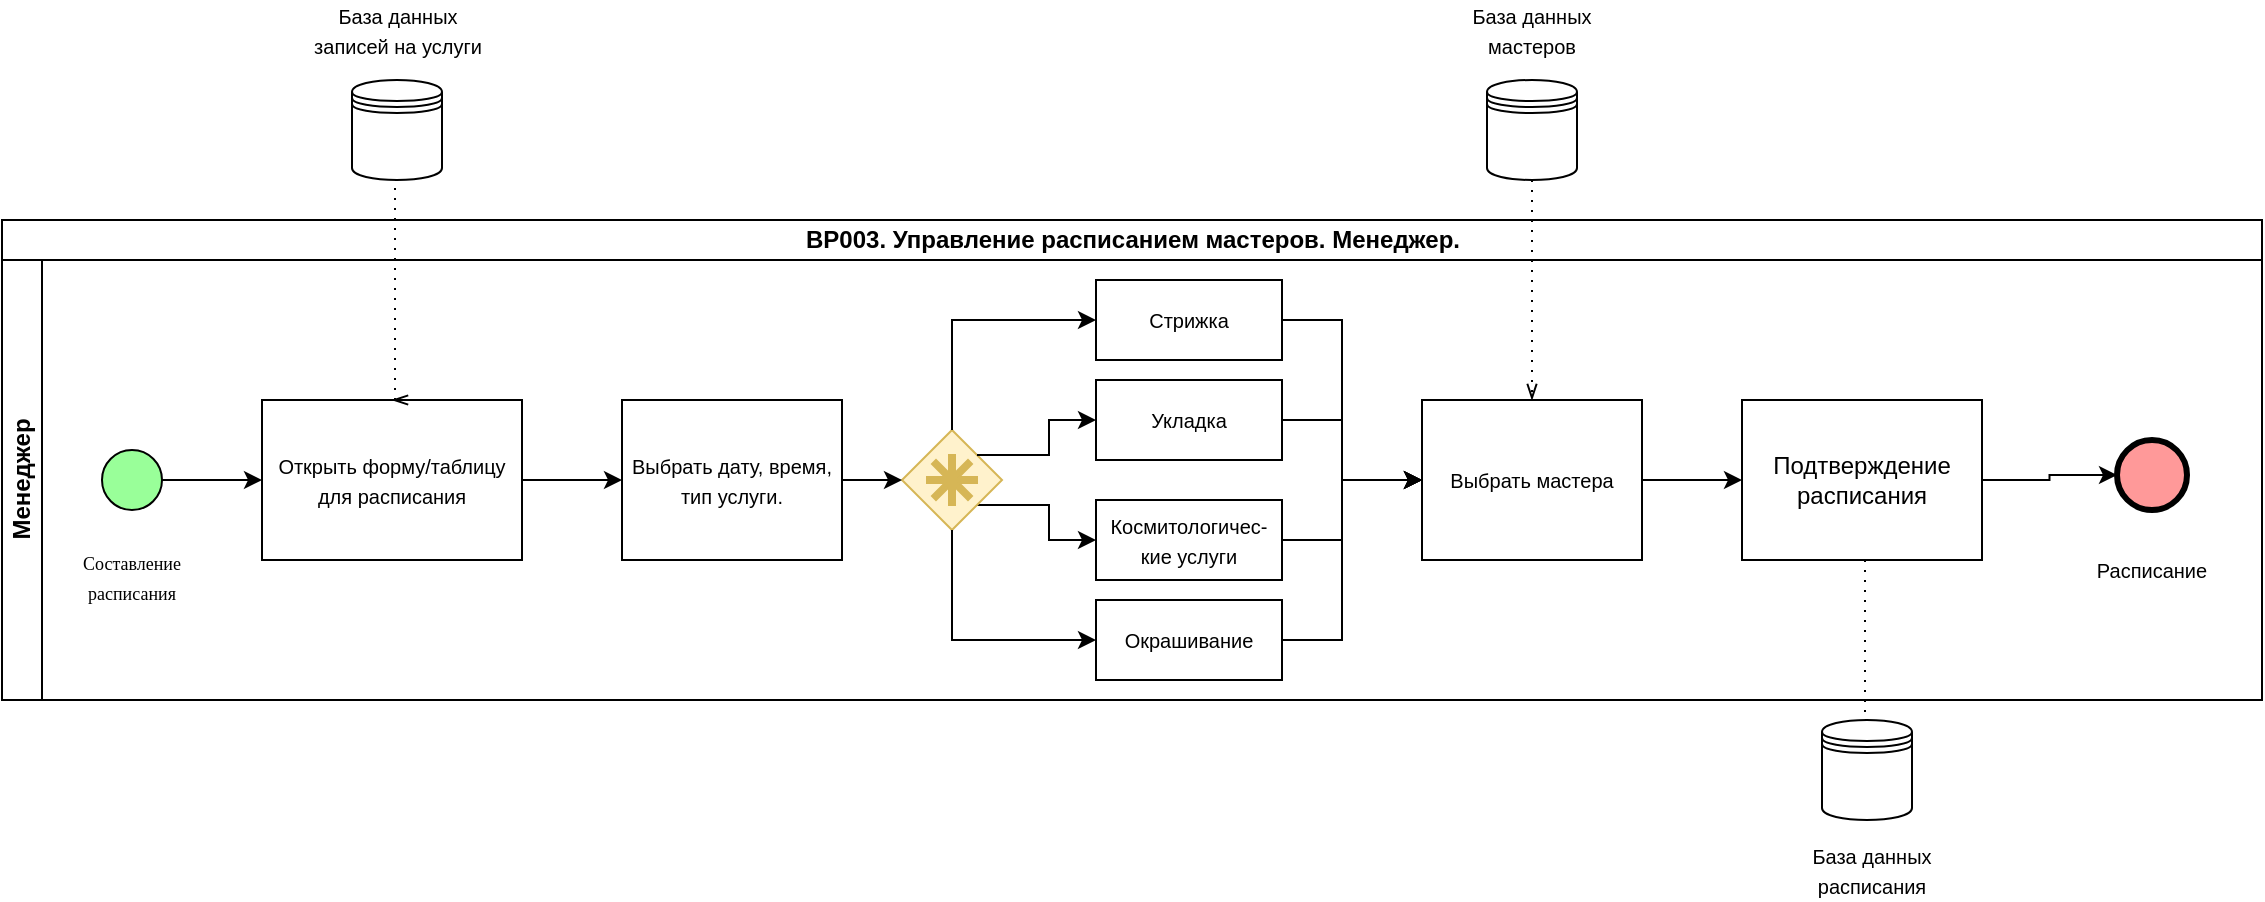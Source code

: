 <mxfile version="26.1.0">
  <diagram name="Страница — 1" id="nc_g5C7sCWomOyvMDTg2">
    <mxGraphModel dx="1506" dy="2045" grid="1" gridSize="10" guides="1" tooltips="1" connect="1" arrows="1" fold="1" page="1" pageScale="1" pageWidth="827" pageHeight="1169" math="0" shadow="0">
      <root>
        <mxCell id="0" />
        <mxCell id="1" parent="0" />
        <mxCell id="5ZHukqqLrb58eQnSWOvj-1" value="BP003. Управление расписанием мастеров. Менеджер." style="swimlane;childLayout=stackLayout;resizeParent=1;resizeParentMax=0;horizontal=1;startSize=20;horizontalStack=0;html=1;" vertex="1" parent="1">
          <mxGeometry x="150" y="40" width="1130" height="240" as="geometry">
            <mxRectangle x="150" y="40" width="60" height="30" as="alternateBounds" />
          </mxGeometry>
        </mxCell>
        <mxCell id="5ZHukqqLrb58eQnSWOvj-2" value="Менеджер" style="swimlane;startSize=20;horizontal=0;html=1;" vertex="1" parent="5ZHukqqLrb58eQnSWOvj-1">
          <mxGeometry y="20" width="1130" height="220" as="geometry" />
        </mxCell>
        <mxCell id="5ZHukqqLrb58eQnSWOvj-155" value="" style="points=[[0.145,0.145,0],[0.5,0,0],[0.855,0.145,0],[1,0.5,0],[0.855,0.855,0],[0.5,1,0],[0.145,0.855,0],[0,0.5,0]];shape=mxgraph.bpmn.event;html=1;verticalLabelPosition=bottom;labelBackgroundColor=#ffffff;verticalAlign=top;align=center;perimeter=ellipsePerimeter;outlineConnect=0;aspect=fixed;outline=end;symbol=terminate2;fillColor=light-dark(#FF9999,var(--ge-dark-color, #121212));" vertex="1" parent="5ZHukqqLrb58eQnSWOvj-2">
          <mxGeometry x="1057.5" y="90" width="35" height="35" as="geometry" />
        </mxCell>
        <mxCell id="5ZHukqqLrb58eQnSWOvj-164" value="&lt;span style=&quot;font-size: 10px;&quot;&gt;Расписание&lt;/span&gt;" style="text;html=1;align=center;verticalAlign=middle;whiteSpace=wrap;rounded=0;" vertex="1" parent="5ZHukqqLrb58eQnSWOvj-2">
          <mxGeometry x="1030" y="140" width="90" height="30" as="geometry" />
        </mxCell>
        <mxCell id="5ZHukqqLrb58eQnSWOvj-6" value="" style="ellipse;whiteSpace=wrap;html=1;aspect=fixed;fillColor=light-dark(#99FF99,var(--ge-dark-color, #121212));" vertex="1" parent="5ZHukqqLrb58eQnSWOvj-2">
          <mxGeometry x="50" y="95" width="30" height="30" as="geometry" />
        </mxCell>
        <mxCell id="5ZHukqqLrb58eQnSWOvj-7" value="" style="endArrow=classic;html=1;rounded=0;exitX=1;exitY=0.5;exitDx=0;exitDy=0;" edge="1" parent="5ZHukqqLrb58eQnSWOvj-2" source="5ZHukqqLrb58eQnSWOvj-6">
          <mxGeometry width="50" height="50" relative="1" as="geometry">
            <mxPoint x="320" y="280" as="sourcePoint" />
            <mxPoint x="130" y="110" as="targetPoint" />
          </mxGeometry>
        </mxCell>
        <mxCell id="5ZHukqqLrb58eQnSWOvj-89" value="&lt;font style=&quot;font-size: 9px;&quot; face=&quot;Times New Roman&quot;&gt;Составление расписания&lt;/font&gt;" style="text;html=1;align=center;verticalAlign=middle;whiteSpace=wrap;rounded=0;" vertex="1" parent="5ZHukqqLrb58eQnSWOvj-2">
          <mxGeometry x="30" y="125" width="70" height="65" as="geometry" />
        </mxCell>
        <mxCell id="5ZHukqqLrb58eQnSWOvj-121" value="" style="edgeStyle=orthogonalEdgeStyle;rounded=0;orthogonalLoop=1;jettySize=auto;html=1;" edge="1" parent="5ZHukqqLrb58eQnSWOvj-2" source="5ZHukqqLrb58eQnSWOvj-117" target="5ZHukqqLrb58eQnSWOvj-120">
          <mxGeometry relative="1" as="geometry" />
        </mxCell>
        <mxCell id="5ZHukqqLrb58eQnSWOvj-117" value="&lt;font style=&quot;font-size: 10px;&quot;&gt;Открыть форму/таблицу для расписания&lt;/font&gt;" style="points=[[0.25,0,0],[0.5,0,0],[0.75,0,0],[1,0.25,0],[1,0.5,0],[1,0.75,0],[0.75,1,0],[0.5,1,0],[0.25,1,0],[0,0.75,0],[0,0.5,0],[0,0.25,0]];shape=mxgraph.bpmn.task2;whiteSpace=wrap;rectStyle=rounded;size=10;html=1;container=1;expand=0;collapsible=0;taskMarker=user;" vertex="1" parent="5ZHukqqLrb58eQnSWOvj-2">
          <mxGeometry x="130" y="70" width="130" height="80" as="geometry" />
        </mxCell>
        <mxCell id="5ZHukqqLrb58eQnSWOvj-120" value="&lt;font style=&quot;font-size: 10px;&quot;&gt;Выбрать дату, время, тип услуги.&lt;/font&gt;" style="points=[[0.25,0,0],[0.5,0,0],[0.75,0,0],[1,0.25,0],[1,0.5,0],[1,0.75,0],[0.75,1,0],[0.5,1,0],[0.25,1,0],[0,0.75,0],[0,0.5,0],[0,0.25,0]];shape=mxgraph.bpmn.task2;whiteSpace=wrap;rectStyle=rounded;size=10;html=1;container=1;expand=0;collapsible=0;taskMarker=user;" vertex="1" parent="5ZHukqqLrb58eQnSWOvj-2">
          <mxGeometry x="310" y="70" width="110" height="80" as="geometry" />
        </mxCell>
        <mxCell id="5ZHukqqLrb58eQnSWOvj-171" style="edgeStyle=orthogonalEdgeStyle;rounded=0;orthogonalLoop=1;jettySize=auto;html=1;exitX=0.75;exitY=0.75;exitDx=0;exitDy=0;exitPerimeter=0;" edge="1" parent="5ZHukqqLrb58eQnSWOvj-2" source="5ZHukqqLrb58eQnSWOvj-172" target="5ZHukqqLrb58eQnSWOvj-177">
          <mxGeometry relative="1" as="geometry" />
        </mxCell>
        <mxCell id="5ZHukqqLrb58eQnSWOvj-172" value="" style="points=[[0.25,0.25,0],[0.5,0,0],[0.75,0.25,0],[1,0.5,0],[0.75,0.75,0],[0.5,1,0],[0.25,0.75,0],[0,0.5,0]];shape=mxgraph.bpmn.gateway2;html=1;verticalLabelPosition=bottom;labelBackgroundColor=#ffffff;verticalAlign=top;align=center;perimeter=rhombusPerimeter;outlineConnect=0;outline=none;symbol=none;gwType=complex;fillColor=#fff2cc;strokeColor=#d6b656;" vertex="1" parent="5ZHukqqLrb58eQnSWOvj-2">
          <mxGeometry x="450" y="85" width="50" height="50" as="geometry" />
        </mxCell>
        <mxCell id="5ZHukqqLrb58eQnSWOvj-173" style="edgeStyle=orthogonalEdgeStyle;rounded=0;orthogonalLoop=1;jettySize=auto;html=1;exitX=1;exitY=0.5;exitDx=0;exitDy=0;exitPerimeter=0;" edge="1" parent="5ZHukqqLrb58eQnSWOvj-2" source="5ZHukqqLrb58eQnSWOvj-174">
          <mxGeometry relative="1" as="geometry">
            <mxPoint x="710" y="110" as="targetPoint" />
            <Array as="points">
              <mxPoint x="670" y="80" />
              <mxPoint x="670" y="110" />
            </Array>
          </mxGeometry>
        </mxCell>
        <mxCell id="5ZHukqqLrb58eQnSWOvj-174" value="&lt;font style=&quot;font-size: 10px;&quot;&gt;Укладка&lt;/font&gt;" style="points=[[0.25,0,0],[0.5,0,0],[0.75,0,0],[1,0.25,0],[1,0.5,0],[1,0.75,0],[0.75,1,0],[0.5,1,0],[0.25,1,0],[0,0.75,0],[0,0.5,0],[0,0.25,0]];shape=mxgraph.bpmn.task2;whiteSpace=wrap;rectStyle=rounded;size=10;html=1;container=1;expand=0;collapsible=0;taskMarker=abstract;" vertex="1" parent="5ZHukqqLrb58eQnSWOvj-2">
          <mxGeometry x="547" y="60" width="93" height="40" as="geometry" />
        </mxCell>
        <mxCell id="5ZHukqqLrb58eQnSWOvj-175" value="&lt;font style=&quot;font-size: 10px;&quot;&gt;Стрижка&lt;/font&gt;" style="points=[[0.25,0,0],[0.5,0,0],[0.75,0,0],[1,0.25,0],[1,0.5,0],[1,0.75,0],[0.75,1,0],[0.5,1,0],[0.25,1,0],[0,0.75,0],[0,0.5,0],[0,0.25,0]];shape=mxgraph.bpmn.task2;whiteSpace=wrap;rectStyle=rounded;size=10;html=1;container=1;expand=0;collapsible=0;taskMarker=abstract;" vertex="1" parent="5ZHukqqLrb58eQnSWOvj-2">
          <mxGeometry x="547" y="10" width="93" height="40" as="geometry" />
        </mxCell>
        <mxCell id="5ZHukqqLrb58eQnSWOvj-176" style="edgeStyle=orthogonalEdgeStyle;rounded=0;orthogonalLoop=1;jettySize=auto;html=1;exitX=1;exitY=0.5;exitDx=0;exitDy=0;exitPerimeter=0;" edge="1" parent="5ZHukqqLrb58eQnSWOvj-2" source="5ZHukqqLrb58eQnSWOvj-177">
          <mxGeometry relative="1" as="geometry">
            <mxPoint x="710" y="110" as="targetPoint" />
            <Array as="points">
              <mxPoint x="670" y="140" />
              <mxPoint x="670" y="110" />
            </Array>
          </mxGeometry>
        </mxCell>
        <mxCell id="5ZHukqqLrb58eQnSWOvj-177" value="&lt;font style=&quot;font-size: 10px;&quot;&gt;Космитологичес-кие услуги&lt;/font&gt;" style="points=[[0.25,0,0],[0.5,0,0],[0.75,0,0],[1,0.25,0],[1,0.5,0],[1,0.75,0],[0.75,1,0],[0.5,1,0],[0.25,1,0],[0,0.75,0],[0,0.5,0],[0,0.25,0]];shape=mxgraph.bpmn.task2;whiteSpace=wrap;rectStyle=rounded;size=10;html=1;container=1;expand=0;collapsible=0;taskMarker=abstract;" vertex="1" parent="5ZHukqqLrb58eQnSWOvj-2">
          <mxGeometry x="547" y="120" width="93" height="40" as="geometry" />
        </mxCell>
        <mxCell id="5ZHukqqLrb58eQnSWOvj-179" style="edgeStyle=orthogonalEdgeStyle;rounded=0;orthogonalLoop=1;jettySize=auto;html=1;exitX=0.5;exitY=0;exitDx=0;exitDy=0;exitPerimeter=0;entryX=0;entryY=0.5;entryDx=0;entryDy=0;entryPerimeter=0;" edge="1" parent="5ZHukqqLrb58eQnSWOvj-2" source="5ZHukqqLrb58eQnSWOvj-172" target="5ZHukqqLrb58eQnSWOvj-175">
          <mxGeometry relative="1" as="geometry" />
        </mxCell>
        <mxCell id="5ZHukqqLrb58eQnSWOvj-180" style="edgeStyle=orthogonalEdgeStyle;rounded=0;orthogonalLoop=1;jettySize=auto;html=1;exitX=0.5;exitY=1;exitDx=0;exitDy=0;exitPerimeter=0;entryX=0;entryY=0.5;entryDx=0;entryDy=0;entryPerimeter=0;" edge="1" parent="5ZHukqqLrb58eQnSWOvj-2" source="5ZHukqqLrb58eQnSWOvj-172">
          <mxGeometry relative="1" as="geometry">
            <mxPoint x="547" y="190" as="targetPoint" />
            <Array as="points">
              <mxPoint x="475" y="190" />
            </Array>
          </mxGeometry>
        </mxCell>
        <mxCell id="5ZHukqqLrb58eQnSWOvj-181" style="edgeStyle=orthogonalEdgeStyle;rounded=0;orthogonalLoop=1;jettySize=auto;html=1;exitX=0.75;exitY=0.25;exitDx=0;exitDy=0;exitPerimeter=0;entryX=0;entryY=0.5;entryDx=0;entryDy=0;entryPerimeter=0;" edge="1" parent="5ZHukqqLrb58eQnSWOvj-2" source="5ZHukqqLrb58eQnSWOvj-172" target="5ZHukqqLrb58eQnSWOvj-174">
          <mxGeometry relative="1" as="geometry" />
        </mxCell>
        <mxCell id="5ZHukqqLrb58eQnSWOvj-183" style="edgeStyle=orthogonalEdgeStyle;rounded=0;orthogonalLoop=1;jettySize=auto;html=1;exitX=1;exitY=0.5;exitDx=0;exitDy=0;exitPerimeter=0;entryX=0;entryY=0.5;entryDx=0;entryDy=0;entryPerimeter=0;" edge="1" parent="5ZHukqqLrb58eQnSWOvj-2" source="5ZHukqqLrb58eQnSWOvj-175">
          <mxGeometry relative="1" as="geometry">
            <Array as="points">
              <mxPoint x="670" y="30" />
              <mxPoint x="670" y="110" />
            </Array>
            <mxPoint x="710.0" y="110" as="targetPoint" />
          </mxGeometry>
        </mxCell>
        <mxCell id="5ZHukqqLrb58eQnSWOvj-184" style="edgeStyle=orthogonalEdgeStyle;rounded=0;orthogonalLoop=1;jettySize=auto;html=1;exitX=1;exitY=0.5;exitDx=0;exitDy=0;exitPerimeter=0;entryX=0;entryY=0.5;entryDx=0;entryDy=0;entryPerimeter=0;" edge="1" parent="5ZHukqqLrb58eQnSWOvj-2">
          <mxGeometry relative="1" as="geometry">
            <Array as="points">
              <mxPoint x="670" y="190" />
              <mxPoint x="670" y="110" />
            </Array>
            <mxPoint x="640.0" y="190" as="sourcePoint" />
            <mxPoint x="710.0" y="110" as="targetPoint" />
          </mxGeometry>
        </mxCell>
        <mxCell id="5ZHukqqLrb58eQnSWOvj-178" value="&lt;font style=&quot;font-size: 10px;&quot;&gt;Окрашивание&lt;/font&gt;" style="points=[[0.25,0,0],[0.5,0,0],[0.75,0,0],[1,0.25,0],[1,0.5,0],[1,0.75,0],[0.75,1,0],[0.5,1,0],[0.25,1,0],[0,0.75,0],[0,0.5,0],[0,0.25,0]];shape=mxgraph.bpmn.task2;whiteSpace=wrap;rectStyle=rounded;size=10;html=1;container=1;expand=0;collapsible=0;taskMarker=abstract;" vertex="1" parent="5ZHukqqLrb58eQnSWOvj-2">
          <mxGeometry x="547" y="170" width="93" height="40" as="geometry" />
        </mxCell>
        <mxCell id="5ZHukqqLrb58eQnSWOvj-186" style="edgeStyle=orthogonalEdgeStyle;rounded=0;orthogonalLoop=1;jettySize=auto;html=1;exitX=1;exitY=0.5;exitDx=0;exitDy=0;exitPerimeter=0;entryX=0;entryY=0.5;entryDx=0;entryDy=0;entryPerimeter=0;" edge="1" parent="5ZHukqqLrb58eQnSWOvj-2" source="5ZHukqqLrb58eQnSWOvj-120" target="5ZHukqqLrb58eQnSWOvj-172">
          <mxGeometry relative="1" as="geometry" />
        </mxCell>
        <mxCell id="5ZHukqqLrb58eQnSWOvj-189" value="&lt;font style=&quot;font-size: 10px;&quot;&gt;Выбрать мастера&lt;/font&gt;" style="points=[[0.25,0,0],[0.5,0,0],[0.75,0,0],[1,0.25,0],[1,0.5,0],[1,0.75,0],[0.75,1,0],[0.5,1,0],[0.25,1,0],[0,0.75,0],[0,0.5,0],[0,0.25,0]];shape=mxgraph.bpmn.task2;whiteSpace=wrap;rectStyle=rounded;size=10;html=1;container=1;expand=0;collapsible=0;taskMarker=user;" vertex="1" parent="5ZHukqqLrb58eQnSWOvj-2">
          <mxGeometry x="710" y="70" width="110" height="80" as="geometry" />
        </mxCell>
        <mxCell id="5ZHukqqLrb58eQnSWOvj-190" value="Подтверждение расписания" style="points=[[0.25,0,0],[0.5,0,0],[0.75,0,0],[1,0.25,0],[1,0.5,0],[1,0.75,0],[0.75,1,0],[0.5,1,0],[0.25,1,0],[0,0.75,0],[0,0.5,0],[0,0.25,0]];shape=mxgraph.bpmn.task2;whiteSpace=wrap;rectStyle=rounded;size=10;html=1;container=1;expand=0;collapsible=0;taskMarker=service;" vertex="1" parent="5ZHukqqLrb58eQnSWOvj-2">
          <mxGeometry x="870" y="70" width="120" height="80" as="geometry" />
        </mxCell>
        <mxCell id="5ZHukqqLrb58eQnSWOvj-192" style="edgeStyle=orthogonalEdgeStyle;rounded=0;orthogonalLoop=1;jettySize=auto;html=1;exitX=1;exitY=0.5;exitDx=0;exitDy=0;exitPerimeter=0;entryX=0;entryY=0.5;entryDx=0;entryDy=0;entryPerimeter=0;" edge="1" parent="5ZHukqqLrb58eQnSWOvj-2" source="5ZHukqqLrb58eQnSWOvj-190" target="5ZHukqqLrb58eQnSWOvj-155">
          <mxGeometry relative="1" as="geometry" />
        </mxCell>
        <mxCell id="5ZHukqqLrb58eQnSWOvj-193" style="edgeStyle=orthogonalEdgeStyle;rounded=0;orthogonalLoop=1;jettySize=auto;html=1;exitX=1;exitY=0.5;exitDx=0;exitDy=0;exitPerimeter=0;entryX=0;entryY=0.5;entryDx=0;entryDy=0;entryPerimeter=0;" edge="1" parent="5ZHukqqLrb58eQnSWOvj-2" source="5ZHukqqLrb58eQnSWOvj-189" target="5ZHukqqLrb58eQnSWOvj-190">
          <mxGeometry relative="1" as="geometry" />
        </mxCell>
        <mxCell id="5ZHukqqLrb58eQnSWOvj-96" value="&lt;span style=&quot;font-size: 10px;&quot;&gt;База данных записей на услуги&lt;/span&gt;" style="text;html=1;align=center;verticalAlign=middle;whiteSpace=wrap;rounded=0;" vertex="1" parent="1">
          <mxGeometry x="302.5" y="-70" width="90" height="30" as="geometry" />
        </mxCell>
        <mxCell id="5ZHukqqLrb58eQnSWOvj-115" value="" style="shape=datastore;html=1;labelPosition=center;verticalLabelPosition=bottom;align=center;verticalAlign=top;" vertex="1" parent="1">
          <mxGeometry x="325" y="-30" width="45" height="50" as="geometry" />
        </mxCell>
        <mxCell id="5ZHukqqLrb58eQnSWOvj-187" value="&lt;span style=&quot;font-size: 10px;&quot;&gt;База данных мастеров&lt;/span&gt;" style="text;html=1;align=center;verticalAlign=middle;whiteSpace=wrap;rounded=0;" vertex="1" parent="1">
          <mxGeometry x="870" y="-70" width="90" height="30" as="geometry" />
        </mxCell>
        <mxCell id="5ZHukqqLrb58eQnSWOvj-188" value="" style="shape=datastore;html=1;labelPosition=center;verticalLabelPosition=bottom;align=center;verticalAlign=top;" vertex="1" parent="1">
          <mxGeometry x="892.5" y="-30" width="45" height="50" as="geometry" />
        </mxCell>
        <mxCell id="5ZHukqqLrb58eQnSWOvj-194" value="" style="edgeStyle=elbowEdgeStyle;fontSize=12;html=1;endFill=0;startFill=0;endSize=6;startSize=6;dashed=1;dashPattern=1 4;endArrow=openThin;startArrow=none;rounded=0;exitX=0.5;exitY=1;exitDx=0;exitDy=0;entryX=0.5;entryY=0;entryDx=0;entryDy=0;entryPerimeter=0;" edge="1" parent="1" source="5ZHukqqLrb58eQnSWOvj-188" target="5ZHukqqLrb58eQnSWOvj-189">
          <mxGeometry width="160" relative="1" as="geometry">
            <mxPoint x="840" y="170" as="sourcePoint" />
            <mxPoint x="1000" y="170" as="targetPoint" />
          </mxGeometry>
        </mxCell>
        <mxCell id="5ZHukqqLrb58eQnSWOvj-195" value="" style="edgeStyle=elbowEdgeStyle;fontSize=12;html=1;endFill=0;startFill=0;endSize=6;startSize=6;dashed=1;dashPattern=1 4;endArrow=openThin;startArrow=none;rounded=0;exitX=0.5;exitY=1;exitDx=0;exitDy=0;entryX=0.5;entryY=0;entryDx=0;entryDy=0;entryPerimeter=0;" edge="1" parent="1" source="5ZHukqqLrb58eQnSWOvj-115" target="5ZHukqqLrb58eQnSWOvj-117">
          <mxGeometry width="160" relative="1" as="geometry">
            <mxPoint x="650" y="10" as="sourcePoint" />
            <mxPoint x="810" y="10" as="targetPoint" />
          </mxGeometry>
        </mxCell>
        <mxCell id="5ZHukqqLrb58eQnSWOvj-196" value="" style="shape=datastore;html=1;labelPosition=center;verticalLabelPosition=bottom;align=center;verticalAlign=top;" vertex="1" parent="1">
          <mxGeometry x="1060" y="290" width="45" height="50" as="geometry" />
        </mxCell>
        <mxCell id="5ZHukqqLrb58eQnSWOvj-197" value="&lt;span style=&quot;font-size: 10px;&quot;&gt;База данных расписания&lt;/span&gt;" style="text;html=1;align=center;verticalAlign=middle;whiteSpace=wrap;rounded=0;" vertex="1" parent="1">
          <mxGeometry x="1040" y="350" width="90" height="30" as="geometry" />
        </mxCell>
        <mxCell id="5ZHukqqLrb58eQnSWOvj-198" value="" style="edgeStyle=elbowEdgeStyle;fontSize=12;html=1;endFill=0;startFill=0;endSize=6;startSize=6;dashed=1;dashPattern=1 4;endArrow=none;startArrow=none;rounded=0;entryX=0.5;entryY=1;entryDx=0;entryDy=0;entryPerimeter=0;exitX=0.5;exitY=0;exitDx=0;exitDy=0;" edge="1" parent="1" source="5ZHukqqLrb58eQnSWOvj-196" target="5ZHukqqLrb58eQnSWOvj-190">
          <mxGeometry width="160" relative="1" as="geometry">
            <mxPoint x="640" y="190" as="sourcePoint" />
            <mxPoint x="800" y="190" as="targetPoint" />
          </mxGeometry>
        </mxCell>
      </root>
    </mxGraphModel>
  </diagram>
</mxfile>
